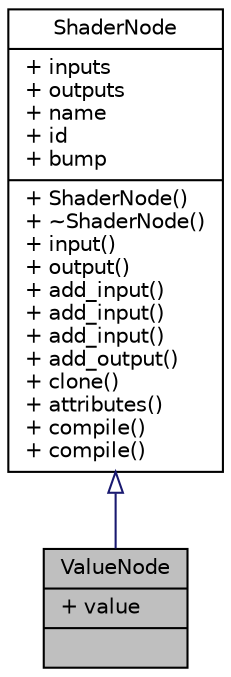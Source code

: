 digraph G
{
  edge [fontname="Helvetica",fontsize="10",labelfontname="Helvetica",labelfontsize="10"];
  node [fontname="Helvetica",fontsize="10",shape=record];
  Node1 [label="{ValueNode\n|+ value\l|}",height=0.2,width=0.4,color="black", fillcolor="grey75", style="filled" fontcolor="black"];
  Node2 -> Node1 [dir=back,color="midnightblue",fontsize="10",style="solid",arrowtail="empty",fontname="Helvetica"];
  Node2 [label="{ShaderNode\n|+ inputs\l+ outputs\l+ name\l+ id\l+ bump\l|+ ShaderNode()\l+ ~ShaderNode()\l+ input()\l+ output()\l+ add_input()\l+ add_input()\l+ add_input()\l+ add_output()\l+ clone()\l+ attributes()\l+ compile()\l+ compile()\l}",height=0.2,width=0.4,color="black", fillcolor="white", style="filled",URL="$db/d79/classShaderNode.html"];
}
